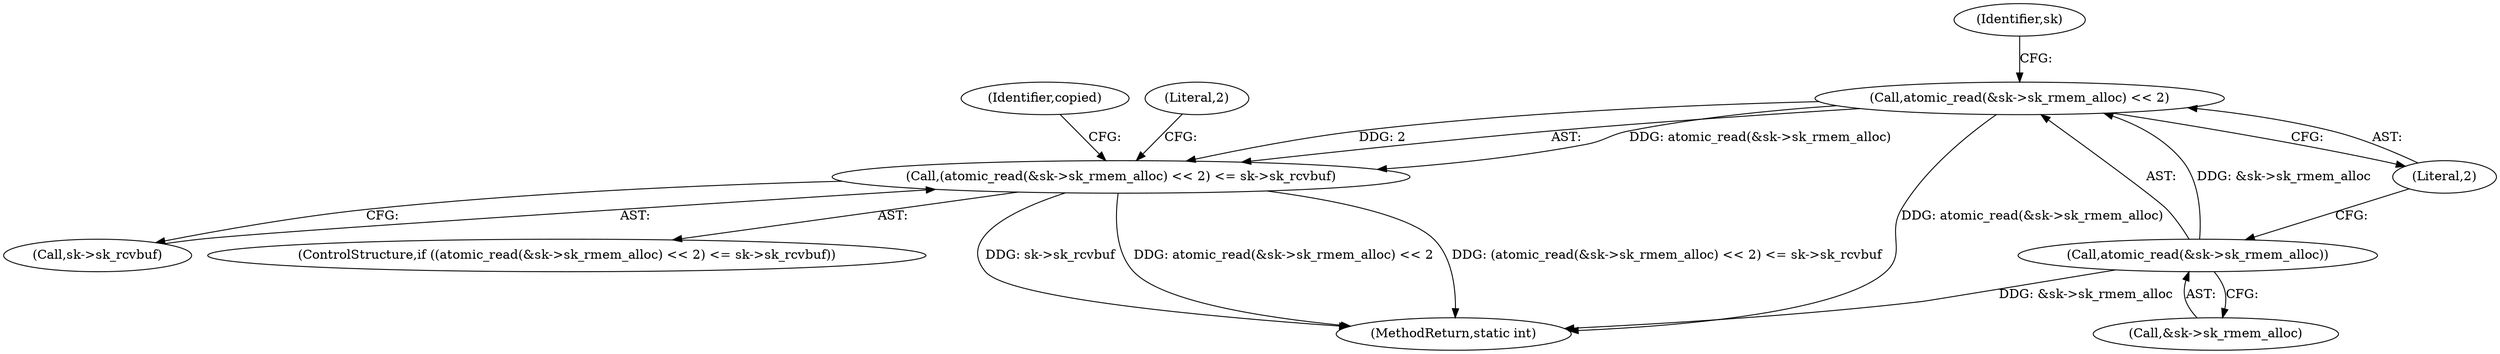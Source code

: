 digraph "0_linux_f3d3342602f8bcbf37d7c46641cb9bca7618eb1c_16@API" {
"1000188" [label="(Call,atomic_read(&sk->sk_rmem_alloc) << 2)"];
"1000189" [label="(Call,atomic_read(&sk->sk_rmem_alloc))"];
"1000187" [label="(Call,(atomic_read(&sk->sk_rmem_alloc) << 2) <= sk->sk_rcvbuf)"];
"1000186" [label="(ControlStructure,if ((atomic_read(&sk->sk_rmem_alloc) << 2) <= sk->sk_rcvbuf))"];
"1000214" [label="(Identifier,copied)"];
"1000187" [label="(Call,(atomic_read(&sk->sk_rmem_alloc) << 2) <= sk->sk_rcvbuf)"];
"1000189" [label="(Call,atomic_read(&sk->sk_rmem_alloc))"];
"1000194" [label="(Literal,2)"];
"1000196" [label="(Identifier,sk)"];
"1000200" [label="(Literal,2)"];
"1000215" [label="(MethodReturn,static int)"];
"1000195" [label="(Call,sk->sk_rcvbuf)"];
"1000190" [label="(Call,&sk->sk_rmem_alloc)"];
"1000188" [label="(Call,atomic_read(&sk->sk_rmem_alloc) << 2)"];
"1000188" -> "1000187"  [label="AST: "];
"1000188" -> "1000194"  [label="CFG: "];
"1000189" -> "1000188"  [label="AST: "];
"1000194" -> "1000188"  [label="AST: "];
"1000196" -> "1000188"  [label="CFG: "];
"1000188" -> "1000215"  [label="DDG: atomic_read(&sk->sk_rmem_alloc)"];
"1000188" -> "1000187"  [label="DDG: atomic_read(&sk->sk_rmem_alloc)"];
"1000188" -> "1000187"  [label="DDG: 2"];
"1000189" -> "1000188"  [label="DDG: &sk->sk_rmem_alloc"];
"1000189" -> "1000190"  [label="CFG: "];
"1000190" -> "1000189"  [label="AST: "];
"1000194" -> "1000189"  [label="CFG: "];
"1000189" -> "1000215"  [label="DDG: &sk->sk_rmem_alloc"];
"1000187" -> "1000186"  [label="AST: "];
"1000187" -> "1000195"  [label="CFG: "];
"1000195" -> "1000187"  [label="AST: "];
"1000200" -> "1000187"  [label="CFG: "];
"1000214" -> "1000187"  [label="CFG: "];
"1000187" -> "1000215"  [label="DDG: atomic_read(&sk->sk_rmem_alloc) << 2"];
"1000187" -> "1000215"  [label="DDG: (atomic_read(&sk->sk_rmem_alloc) << 2) <= sk->sk_rcvbuf"];
"1000187" -> "1000215"  [label="DDG: sk->sk_rcvbuf"];
}
